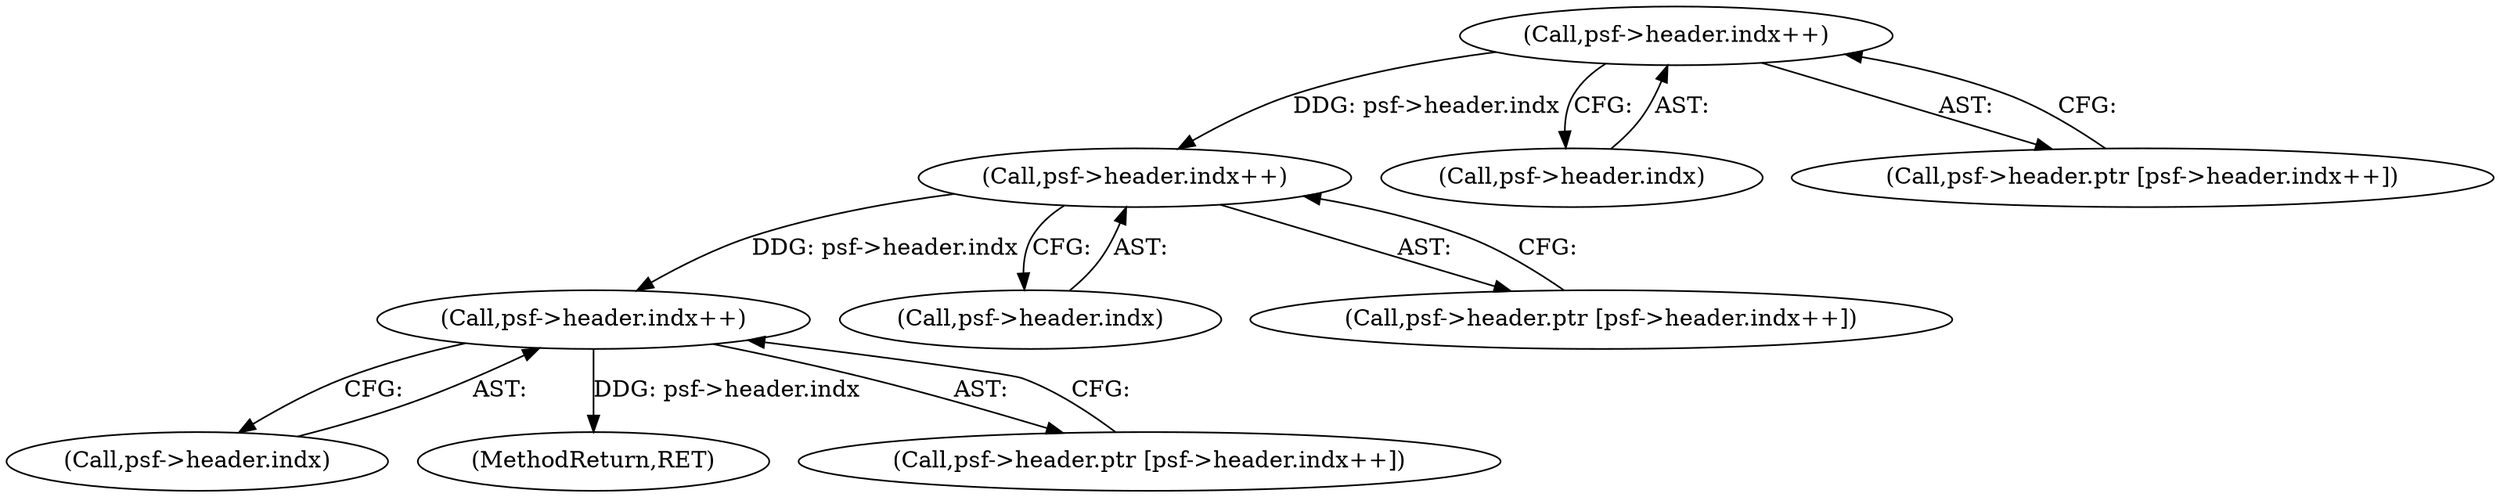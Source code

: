 digraph "0_libsndfile_708e996c87c5fae77b104ccfeb8f6db784c32074_0@pointer" {
"1000144" [label="(Call,psf->header.indx++)"];
"1000128" [label="(Call,psf->header.indx++)"];
"1000112" [label="(Call,psf->header.indx++)"];
"1000129" [label="(Call,psf->header.indx)"];
"1000145" [label="(Call,psf->header.indx)"];
"1000112" [label="(Call,psf->header.indx++)"];
"1000128" [label="(Call,psf->header.indx++)"];
"1000113" [label="(Call,psf->header.indx)"];
"1000122" [label="(Call,psf->header.ptr [psf->header.indx++])"];
"1000106" [label="(Call,psf->header.ptr [psf->header.indx++])"];
"1000151" [label="(MethodReturn,RET)"];
"1000138" [label="(Call,psf->header.ptr [psf->header.indx++])"];
"1000144" [label="(Call,psf->header.indx++)"];
"1000144" -> "1000138"  [label="AST: "];
"1000144" -> "1000145"  [label="CFG: "];
"1000145" -> "1000144"  [label="AST: "];
"1000138" -> "1000144"  [label="CFG: "];
"1000144" -> "1000151"  [label="DDG: psf->header.indx"];
"1000128" -> "1000144"  [label="DDG: psf->header.indx"];
"1000128" -> "1000122"  [label="AST: "];
"1000128" -> "1000129"  [label="CFG: "];
"1000129" -> "1000128"  [label="AST: "];
"1000122" -> "1000128"  [label="CFG: "];
"1000112" -> "1000128"  [label="DDG: psf->header.indx"];
"1000112" -> "1000106"  [label="AST: "];
"1000112" -> "1000113"  [label="CFG: "];
"1000113" -> "1000112"  [label="AST: "];
"1000106" -> "1000112"  [label="CFG: "];
}
